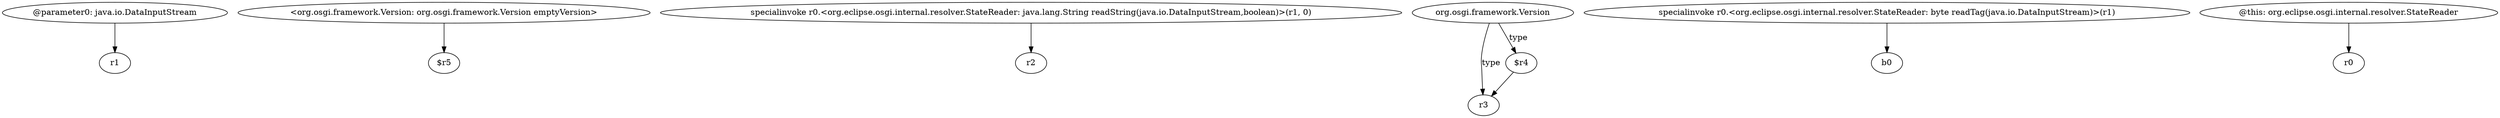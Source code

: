 digraph g {
0[label="@parameter0: java.io.DataInputStream"]
1[label="r1"]
0->1[label=""]
2[label="<org.osgi.framework.Version: org.osgi.framework.Version emptyVersion>"]
3[label="$r5"]
2->3[label=""]
4[label="specialinvoke r0.<org.eclipse.osgi.internal.resolver.StateReader: java.lang.String readString(java.io.DataInputStream,boolean)>(r1, 0)"]
5[label="r2"]
4->5[label=""]
6[label="org.osgi.framework.Version"]
7[label="r3"]
6->7[label="type"]
8[label="specialinvoke r0.<org.eclipse.osgi.internal.resolver.StateReader: byte readTag(java.io.DataInputStream)>(r1)"]
9[label="b0"]
8->9[label=""]
10[label="@this: org.eclipse.osgi.internal.resolver.StateReader"]
11[label="r0"]
10->11[label=""]
12[label="$r4"]
6->12[label="type"]
12->7[label=""]
}